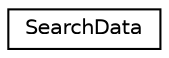 digraph G
{
  edge [fontname="Helvetica",fontsize="10",labelfontname="Helvetica",labelfontsize="10"];
  node [fontname="Helvetica",fontsize="10",shape=record];
  rankdir=LR;
  Node1 [label="SearchData",height=0.2,width=0.4,color="black", fillcolor="white", style="filled",URL="$interface_search_data.html",tooltip="Search data class keeps all the neccessary information for searching any item."];
}
